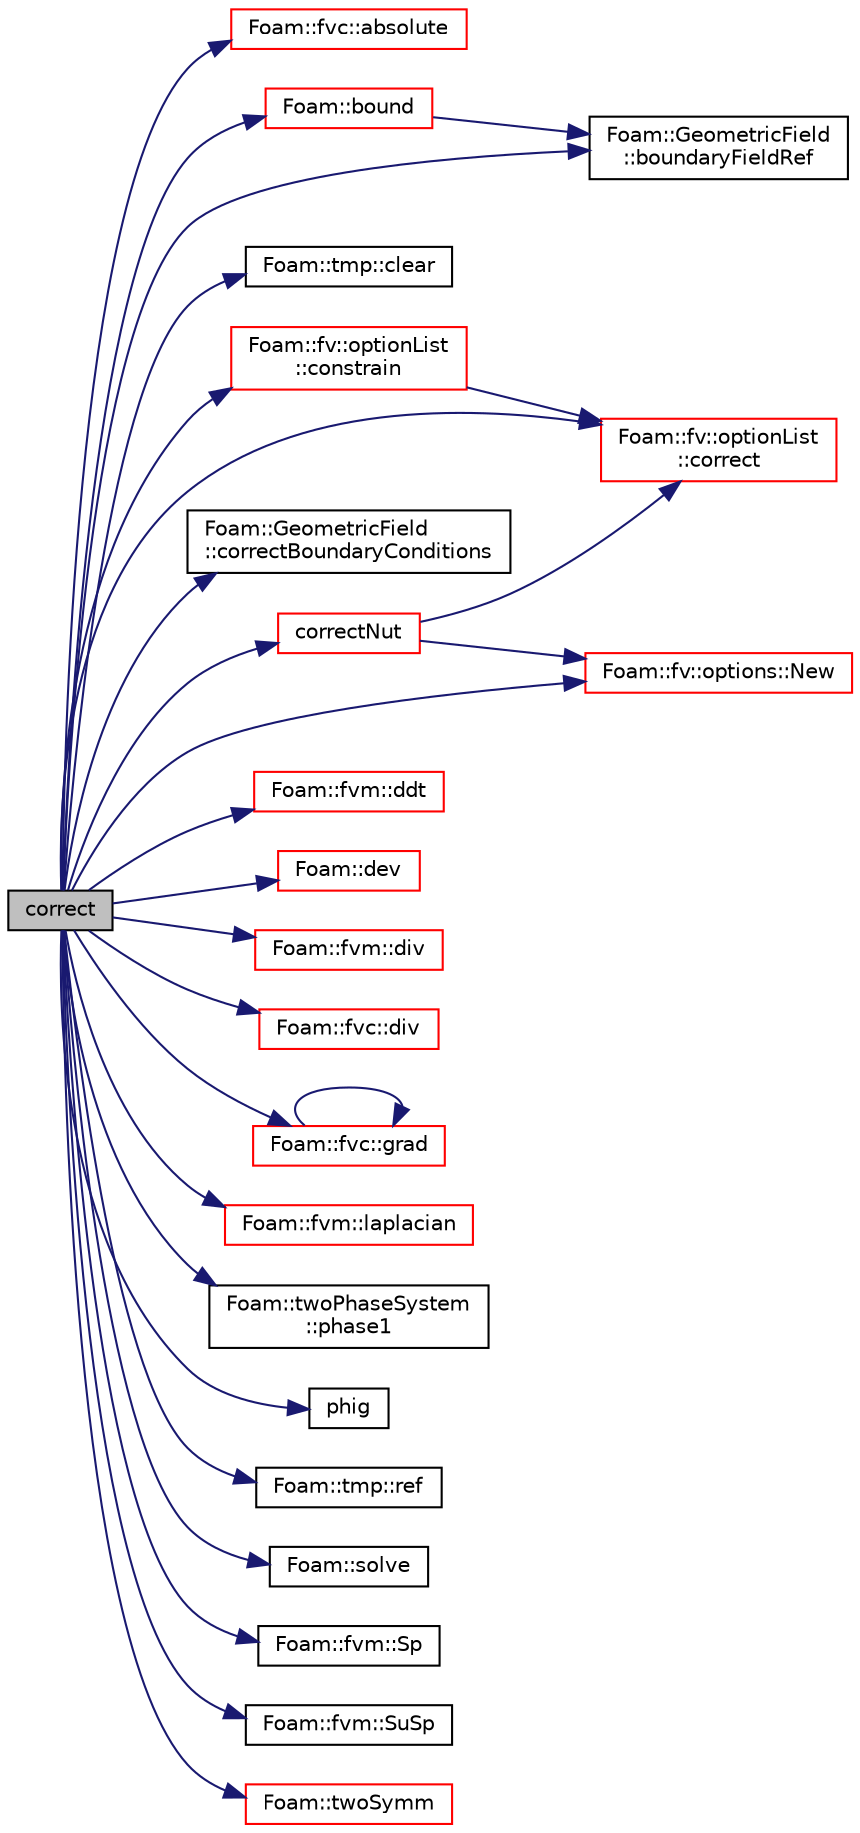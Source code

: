 digraph "correct"
{
  bgcolor="transparent";
  edge [fontname="Helvetica",fontsize="10",labelfontname="Helvetica",labelfontsize="10"];
  node [fontname="Helvetica",fontsize="10",shape=record];
  rankdir="LR";
  Node885 [label="correct",height=0.2,width=0.4,color="black", fillcolor="grey75", style="filled", fontcolor="black"];
  Node885 -> Node886 [color="midnightblue",fontsize="10",style="solid",fontname="Helvetica"];
  Node886 [label="Foam::fvc::absolute",height=0.2,width=0.4,color="red",URL="$a21861.html#ad0e401d18e49e4db619881bf6671d8bf",tooltip="Return the given relative flux in absolute form. "];
  Node885 -> Node1215 [color="midnightblue",fontsize="10",style="solid",fontname="Helvetica"];
  Node1215 [label="Foam::bound",height=0.2,width=0.4,color="red",URL="$a21851.html#a334b2a2d0ce7997d360f7a018174a077",tooltip="Bound the given scalar field if it has gone unbounded. "];
  Node1215 -> Node996 [color="midnightblue",fontsize="10",style="solid",fontname="Helvetica"];
  Node996 [label="Foam::GeometricField\l::boundaryFieldRef",height=0.2,width=0.4,color="black",URL="$a23249.html#af3831c9fea9f6ae7532a6d57cc67c959",tooltip="Return a reference to the boundary field. "];
  Node885 -> Node996 [color="midnightblue",fontsize="10",style="solid",fontname="Helvetica"];
  Node885 -> Node1227 [color="midnightblue",fontsize="10",style="solid",fontname="Helvetica"];
  Node1227 [label="Foam::tmp::clear",height=0.2,width=0.4,color="black",URL="$a27077.html#adf1d9633e64d0de6a36e0af17ccd8163",tooltip="If object pointer points to valid object: "];
  Node885 -> Node1228 [color="midnightblue",fontsize="10",style="solid",fontname="Helvetica"];
  Node1228 [label="Foam::fv::optionList\l::constrain",height=0.2,width=0.4,color="red",URL="$a22669.html#ab41c286bca1d06f1df7ae33c4f45b1bd",tooltip="Apply constraints to equation. "];
  Node1228 -> Node1235 [color="midnightblue",fontsize="10",style="solid",fontname="Helvetica"];
  Node1235 [label="Foam::fv::optionList\l::correct",height=0.2,width=0.4,color="red",URL="$a22669.html#ae3e6a795c3429c465e44e8953d47e34a",tooltip="Apply correction to field. "];
  Node885 -> Node1235 [color="midnightblue",fontsize="10",style="solid",fontname="Helvetica"];
  Node885 -> Node1217 [color="midnightblue",fontsize="10",style="solid",fontname="Helvetica"];
  Node1217 [label="Foam::GeometricField\l::correctBoundaryConditions",height=0.2,width=0.4,color="black",URL="$a23249.html#acaf6878ef900e593c4b20812f1b567d6",tooltip="Correct boundary field. "];
  Node885 -> Node1242 [color="midnightblue",fontsize="10",style="solid",fontname="Helvetica"];
  Node1242 [label="correctNut",height=0.2,width=0.4,color="red",URL="$a32109.html#aaffe89433f18f1ee4137486e19219448"];
  Node1242 -> Node1235 [color="midnightblue",fontsize="10",style="solid",fontname="Helvetica"];
  Node1242 -> Node1248 [color="midnightblue",fontsize="10",style="solid",fontname="Helvetica"];
  Node1248 [label="Foam::fv::options::New",height=0.2,width=0.4,color="red",URL="$a22673.html#a616ee355e53d26b92cf6a39d39f5c594",tooltip="Construct fvOptions and register to datbase if not present. "];
  Node885 -> Node1259 [color="midnightblue",fontsize="10",style="solid",fontname="Helvetica"];
  Node1259 [label="Foam::fvm::ddt",height=0.2,width=0.4,color="red",URL="$a21862.html#a2d88eca98ab69b84af7ddb96e35f5a44"];
  Node885 -> Node1260 [color="midnightblue",fontsize="10",style="solid",fontname="Helvetica"];
  Node1260 [label="Foam::dev",height=0.2,width=0.4,color="red",URL="$a21851.html#a042ede1d98e91923a7cc5e14e9f86854"];
  Node885 -> Node1261 [color="midnightblue",fontsize="10",style="solid",fontname="Helvetica"];
  Node1261 [label="Foam::fvm::div",height=0.2,width=0.4,color="red",URL="$a21862.html#a058dd4757c11ae656c8d576632b33d25"];
  Node885 -> Node980 [color="midnightblue",fontsize="10",style="solid",fontname="Helvetica"];
  Node980 [label="Foam::fvc::div",height=0.2,width=0.4,color="red",URL="$a21861.html#a585533948ad80abfe589d920c641f251"];
  Node885 -> Node1270 [color="midnightblue",fontsize="10",style="solid",fontname="Helvetica"];
  Node1270 [label="Foam::fvc::grad",height=0.2,width=0.4,color="red",URL="$a21861.html#a7c00ec90ecc15ed3005255e42c52827a"];
  Node1270 -> Node1270 [color="midnightblue",fontsize="10",style="solid",fontname="Helvetica"];
  Node885 -> Node1272 [color="midnightblue",fontsize="10",style="solid",fontname="Helvetica"];
  Node1272 [label="Foam::fvm::laplacian",height=0.2,width=0.4,color="red",URL="$a21862.html#a05679b154654e47e9f1e2fbd2bc0bae0"];
  Node885 -> Node1248 [color="midnightblue",fontsize="10",style="solid",fontname="Helvetica"];
  Node885 -> Node1273 [color="midnightblue",fontsize="10",style="solid",fontname="Helvetica"];
  Node1273 [label="Foam::twoPhaseSystem\l::phase1",height=0.2,width=0.4,color="black",URL="$a33665.html#aeb4e04c889563b7c9e388cee105e9b42",tooltip="Constant access phase model 1. "];
  Node885 -> Node1274 [color="midnightblue",fontsize="10",style="solid",fontname="Helvetica"];
  Node1274 [label="phig",height=0.2,width=0.4,color="black",URL="$a39203.html#ab366fe1286aa2f043749e6189a6367ad"];
  Node885 -> Node1001 [color="midnightblue",fontsize="10",style="solid",fontname="Helvetica"];
  Node1001 [label="Foam::tmp::ref",height=0.2,width=0.4,color="black",URL="$a27077.html#aeaf81e641282874cef07f5b808efc83b",tooltip="Return non-const reference or generate a fatal error. "];
  Node885 -> Node1275 [color="midnightblue",fontsize="10",style="solid",fontname="Helvetica"];
  Node1275 [label="Foam::solve",height=0.2,width=0.4,color="black",URL="$a21851.html#a8d0243cca6dbaab978da0126875aa319",tooltip="Solve returning the solution statistics given convergence tolerance. "];
  Node885 -> Node1276 [color="midnightblue",fontsize="10",style="solid",fontname="Helvetica"];
  Node1276 [label="Foam::fvm::Sp",height=0.2,width=0.4,color="black",URL="$a21862.html#a85d1dcca92042fd0a570c31ea79c160d"];
  Node885 -> Node1277 [color="midnightblue",fontsize="10",style="solid",fontname="Helvetica"];
  Node1277 [label="Foam::fvm::SuSp",height=0.2,width=0.4,color="black",URL="$a21862.html#a834a9d42d65da7370cd7392718236dd4"];
  Node885 -> Node1278 [color="midnightblue",fontsize="10",style="solid",fontname="Helvetica"];
  Node1278 [label="Foam::twoSymm",height=0.2,width=0.4,color="red",URL="$a21851.html#a446550beb700669a32e76d9b87d5e043"];
}

